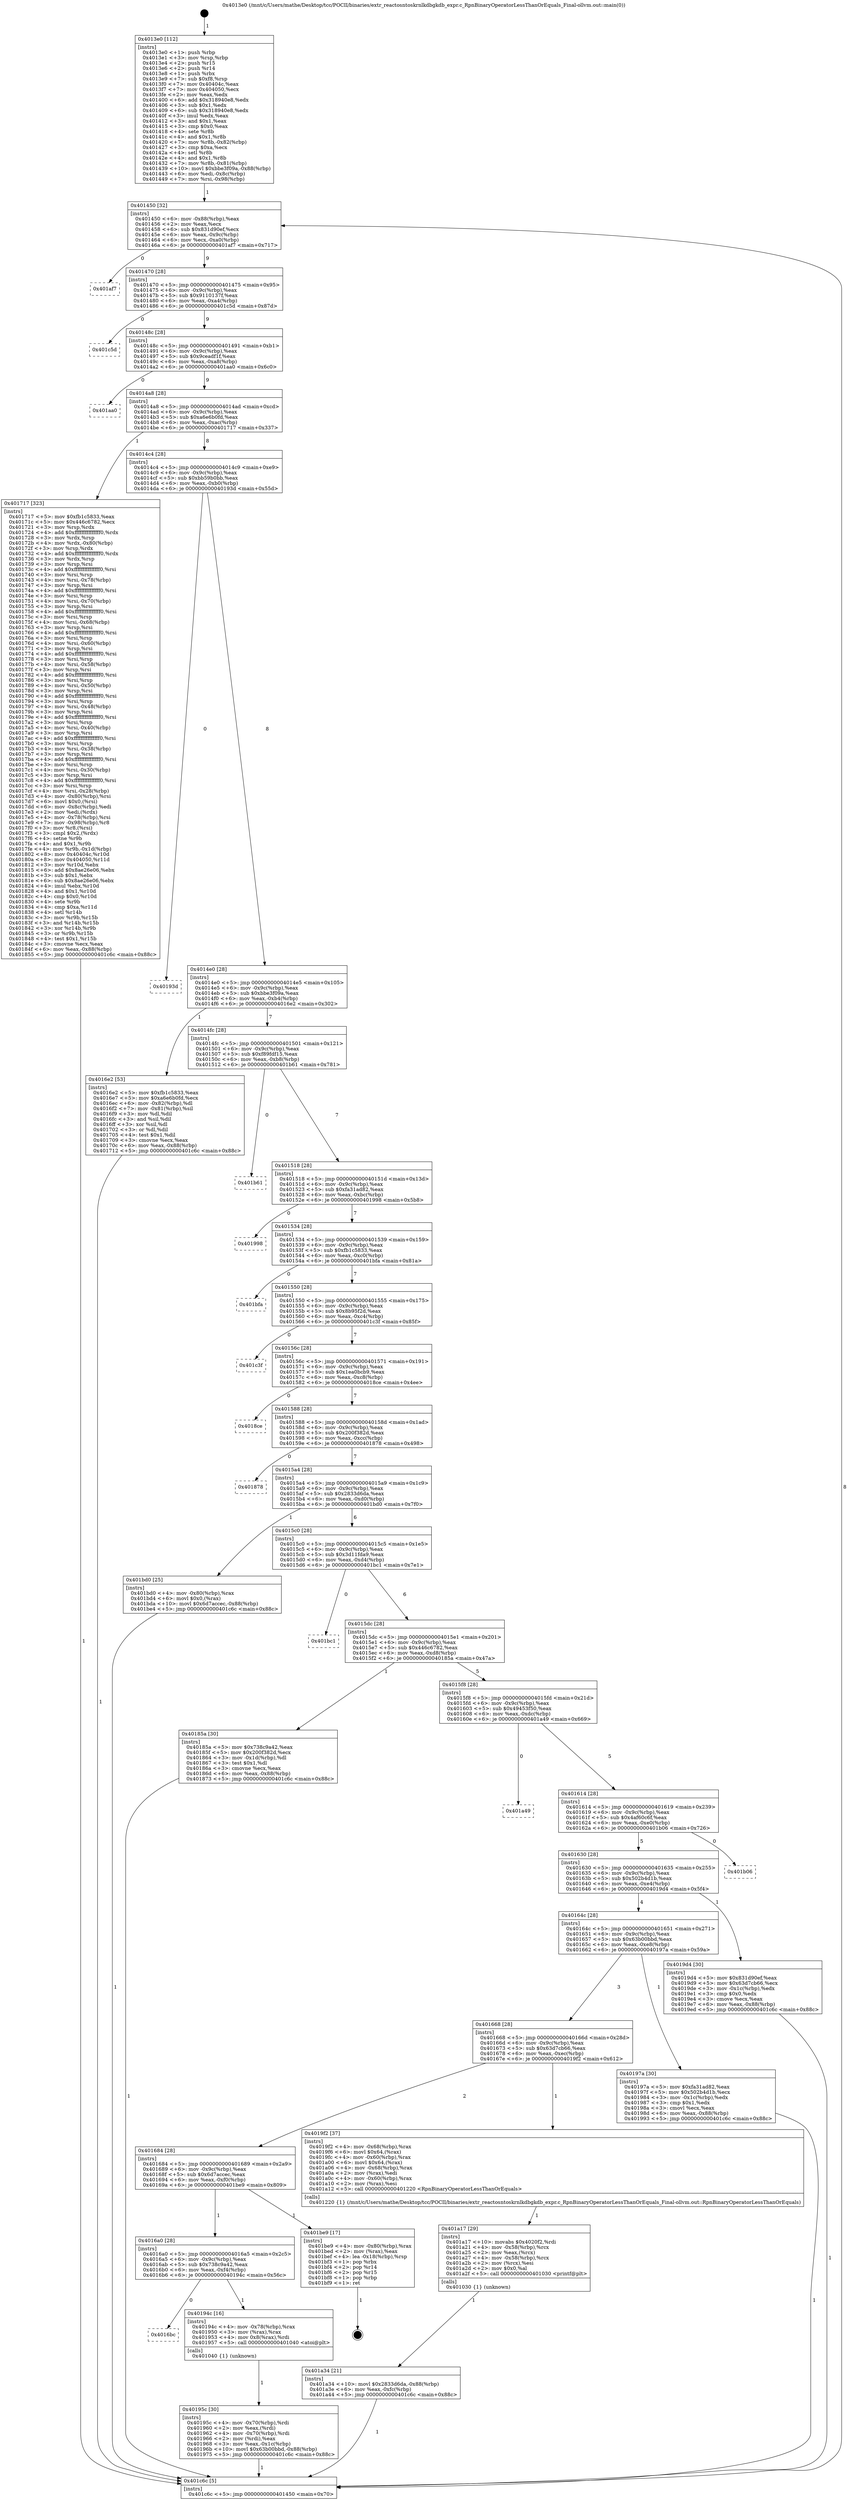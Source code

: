 digraph "0x4013e0" {
  label = "0x4013e0 (/mnt/c/Users/mathe/Desktop/tcc/POCII/binaries/extr_reactosntoskrnlkdbgkdb_expr.c_RpnBinaryOperatorLessThanOrEquals_Final-ollvm.out::main(0))"
  labelloc = "t"
  node[shape=record]

  Entry [label="",width=0.3,height=0.3,shape=circle,fillcolor=black,style=filled]
  "0x401450" [label="{
     0x401450 [32]\l
     | [instrs]\l
     &nbsp;&nbsp;0x401450 \<+6\>: mov -0x88(%rbp),%eax\l
     &nbsp;&nbsp;0x401456 \<+2\>: mov %eax,%ecx\l
     &nbsp;&nbsp;0x401458 \<+6\>: sub $0x831d90ef,%ecx\l
     &nbsp;&nbsp;0x40145e \<+6\>: mov %eax,-0x9c(%rbp)\l
     &nbsp;&nbsp;0x401464 \<+6\>: mov %ecx,-0xa0(%rbp)\l
     &nbsp;&nbsp;0x40146a \<+6\>: je 0000000000401af7 \<main+0x717\>\l
  }"]
  "0x401af7" [label="{
     0x401af7\l
  }", style=dashed]
  "0x401470" [label="{
     0x401470 [28]\l
     | [instrs]\l
     &nbsp;&nbsp;0x401470 \<+5\>: jmp 0000000000401475 \<main+0x95\>\l
     &nbsp;&nbsp;0x401475 \<+6\>: mov -0x9c(%rbp),%eax\l
     &nbsp;&nbsp;0x40147b \<+5\>: sub $0x9110137f,%eax\l
     &nbsp;&nbsp;0x401480 \<+6\>: mov %eax,-0xa4(%rbp)\l
     &nbsp;&nbsp;0x401486 \<+6\>: je 0000000000401c5d \<main+0x87d\>\l
  }"]
  Exit [label="",width=0.3,height=0.3,shape=circle,fillcolor=black,style=filled,peripheries=2]
  "0x401c5d" [label="{
     0x401c5d\l
  }", style=dashed]
  "0x40148c" [label="{
     0x40148c [28]\l
     | [instrs]\l
     &nbsp;&nbsp;0x40148c \<+5\>: jmp 0000000000401491 \<main+0xb1\>\l
     &nbsp;&nbsp;0x401491 \<+6\>: mov -0x9c(%rbp),%eax\l
     &nbsp;&nbsp;0x401497 \<+5\>: sub $0x9ceadf1f,%eax\l
     &nbsp;&nbsp;0x40149c \<+6\>: mov %eax,-0xa8(%rbp)\l
     &nbsp;&nbsp;0x4014a2 \<+6\>: je 0000000000401aa0 \<main+0x6c0\>\l
  }"]
  "0x401a34" [label="{
     0x401a34 [21]\l
     | [instrs]\l
     &nbsp;&nbsp;0x401a34 \<+10\>: movl $0x2833d6da,-0x88(%rbp)\l
     &nbsp;&nbsp;0x401a3e \<+6\>: mov %eax,-0xfc(%rbp)\l
     &nbsp;&nbsp;0x401a44 \<+5\>: jmp 0000000000401c6c \<main+0x88c\>\l
  }"]
  "0x401aa0" [label="{
     0x401aa0\l
  }", style=dashed]
  "0x4014a8" [label="{
     0x4014a8 [28]\l
     | [instrs]\l
     &nbsp;&nbsp;0x4014a8 \<+5\>: jmp 00000000004014ad \<main+0xcd\>\l
     &nbsp;&nbsp;0x4014ad \<+6\>: mov -0x9c(%rbp),%eax\l
     &nbsp;&nbsp;0x4014b3 \<+5\>: sub $0xa6e6b0fd,%eax\l
     &nbsp;&nbsp;0x4014b8 \<+6\>: mov %eax,-0xac(%rbp)\l
     &nbsp;&nbsp;0x4014be \<+6\>: je 0000000000401717 \<main+0x337\>\l
  }"]
  "0x401a17" [label="{
     0x401a17 [29]\l
     | [instrs]\l
     &nbsp;&nbsp;0x401a17 \<+10\>: movabs $0x4020f2,%rdi\l
     &nbsp;&nbsp;0x401a21 \<+4\>: mov -0x58(%rbp),%rcx\l
     &nbsp;&nbsp;0x401a25 \<+2\>: mov %eax,(%rcx)\l
     &nbsp;&nbsp;0x401a27 \<+4\>: mov -0x58(%rbp),%rcx\l
     &nbsp;&nbsp;0x401a2b \<+2\>: mov (%rcx),%esi\l
     &nbsp;&nbsp;0x401a2d \<+2\>: mov $0x0,%al\l
     &nbsp;&nbsp;0x401a2f \<+5\>: call 0000000000401030 \<printf@plt\>\l
     | [calls]\l
     &nbsp;&nbsp;0x401030 \{1\} (unknown)\l
  }"]
  "0x401717" [label="{
     0x401717 [323]\l
     | [instrs]\l
     &nbsp;&nbsp;0x401717 \<+5\>: mov $0xfb1c5833,%eax\l
     &nbsp;&nbsp;0x40171c \<+5\>: mov $0x446c6782,%ecx\l
     &nbsp;&nbsp;0x401721 \<+3\>: mov %rsp,%rdx\l
     &nbsp;&nbsp;0x401724 \<+4\>: add $0xfffffffffffffff0,%rdx\l
     &nbsp;&nbsp;0x401728 \<+3\>: mov %rdx,%rsp\l
     &nbsp;&nbsp;0x40172b \<+4\>: mov %rdx,-0x80(%rbp)\l
     &nbsp;&nbsp;0x40172f \<+3\>: mov %rsp,%rdx\l
     &nbsp;&nbsp;0x401732 \<+4\>: add $0xfffffffffffffff0,%rdx\l
     &nbsp;&nbsp;0x401736 \<+3\>: mov %rdx,%rsp\l
     &nbsp;&nbsp;0x401739 \<+3\>: mov %rsp,%rsi\l
     &nbsp;&nbsp;0x40173c \<+4\>: add $0xfffffffffffffff0,%rsi\l
     &nbsp;&nbsp;0x401740 \<+3\>: mov %rsi,%rsp\l
     &nbsp;&nbsp;0x401743 \<+4\>: mov %rsi,-0x78(%rbp)\l
     &nbsp;&nbsp;0x401747 \<+3\>: mov %rsp,%rsi\l
     &nbsp;&nbsp;0x40174a \<+4\>: add $0xfffffffffffffff0,%rsi\l
     &nbsp;&nbsp;0x40174e \<+3\>: mov %rsi,%rsp\l
     &nbsp;&nbsp;0x401751 \<+4\>: mov %rsi,-0x70(%rbp)\l
     &nbsp;&nbsp;0x401755 \<+3\>: mov %rsp,%rsi\l
     &nbsp;&nbsp;0x401758 \<+4\>: add $0xfffffffffffffff0,%rsi\l
     &nbsp;&nbsp;0x40175c \<+3\>: mov %rsi,%rsp\l
     &nbsp;&nbsp;0x40175f \<+4\>: mov %rsi,-0x68(%rbp)\l
     &nbsp;&nbsp;0x401763 \<+3\>: mov %rsp,%rsi\l
     &nbsp;&nbsp;0x401766 \<+4\>: add $0xfffffffffffffff0,%rsi\l
     &nbsp;&nbsp;0x40176a \<+3\>: mov %rsi,%rsp\l
     &nbsp;&nbsp;0x40176d \<+4\>: mov %rsi,-0x60(%rbp)\l
     &nbsp;&nbsp;0x401771 \<+3\>: mov %rsp,%rsi\l
     &nbsp;&nbsp;0x401774 \<+4\>: add $0xfffffffffffffff0,%rsi\l
     &nbsp;&nbsp;0x401778 \<+3\>: mov %rsi,%rsp\l
     &nbsp;&nbsp;0x40177b \<+4\>: mov %rsi,-0x58(%rbp)\l
     &nbsp;&nbsp;0x40177f \<+3\>: mov %rsp,%rsi\l
     &nbsp;&nbsp;0x401782 \<+4\>: add $0xfffffffffffffff0,%rsi\l
     &nbsp;&nbsp;0x401786 \<+3\>: mov %rsi,%rsp\l
     &nbsp;&nbsp;0x401789 \<+4\>: mov %rsi,-0x50(%rbp)\l
     &nbsp;&nbsp;0x40178d \<+3\>: mov %rsp,%rsi\l
     &nbsp;&nbsp;0x401790 \<+4\>: add $0xfffffffffffffff0,%rsi\l
     &nbsp;&nbsp;0x401794 \<+3\>: mov %rsi,%rsp\l
     &nbsp;&nbsp;0x401797 \<+4\>: mov %rsi,-0x48(%rbp)\l
     &nbsp;&nbsp;0x40179b \<+3\>: mov %rsp,%rsi\l
     &nbsp;&nbsp;0x40179e \<+4\>: add $0xfffffffffffffff0,%rsi\l
     &nbsp;&nbsp;0x4017a2 \<+3\>: mov %rsi,%rsp\l
     &nbsp;&nbsp;0x4017a5 \<+4\>: mov %rsi,-0x40(%rbp)\l
     &nbsp;&nbsp;0x4017a9 \<+3\>: mov %rsp,%rsi\l
     &nbsp;&nbsp;0x4017ac \<+4\>: add $0xfffffffffffffff0,%rsi\l
     &nbsp;&nbsp;0x4017b0 \<+3\>: mov %rsi,%rsp\l
     &nbsp;&nbsp;0x4017b3 \<+4\>: mov %rsi,-0x38(%rbp)\l
     &nbsp;&nbsp;0x4017b7 \<+3\>: mov %rsp,%rsi\l
     &nbsp;&nbsp;0x4017ba \<+4\>: add $0xfffffffffffffff0,%rsi\l
     &nbsp;&nbsp;0x4017be \<+3\>: mov %rsi,%rsp\l
     &nbsp;&nbsp;0x4017c1 \<+4\>: mov %rsi,-0x30(%rbp)\l
     &nbsp;&nbsp;0x4017c5 \<+3\>: mov %rsp,%rsi\l
     &nbsp;&nbsp;0x4017c8 \<+4\>: add $0xfffffffffffffff0,%rsi\l
     &nbsp;&nbsp;0x4017cc \<+3\>: mov %rsi,%rsp\l
     &nbsp;&nbsp;0x4017cf \<+4\>: mov %rsi,-0x28(%rbp)\l
     &nbsp;&nbsp;0x4017d3 \<+4\>: mov -0x80(%rbp),%rsi\l
     &nbsp;&nbsp;0x4017d7 \<+6\>: movl $0x0,(%rsi)\l
     &nbsp;&nbsp;0x4017dd \<+6\>: mov -0x8c(%rbp),%edi\l
     &nbsp;&nbsp;0x4017e3 \<+2\>: mov %edi,(%rdx)\l
     &nbsp;&nbsp;0x4017e5 \<+4\>: mov -0x78(%rbp),%rsi\l
     &nbsp;&nbsp;0x4017e9 \<+7\>: mov -0x98(%rbp),%r8\l
     &nbsp;&nbsp;0x4017f0 \<+3\>: mov %r8,(%rsi)\l
     &nbsp;&nbsp;0x4017f3 \<+3\>: cmpl $0x2,(%rdx)\l
     &nbsp;&nbsp;0x4017f6 \<+4\>: setne %r9b\l
     &nbsp;&nbsp;0x4017fa \<+4\>: and $0x1,%r9b\l
     &nbsp;&nbsp;0x4017fe \<+4\>: mov %r9b,-0x1d(%rbp)\l
     &nbsp;&nbsp;0x401802 \<+8\>: mov 0x40404c,%r10d\l
     &nbsp;&nbsp;0x40180a \<+8\>: mov 0x404050,%r11d\l
     &nbsp;&nbsp;0x401812 \<+3\>: mov %r10d,%ebx\l
     &nbsp;&nbsp;0x401815 \<+6\>: add $0x8ae26e06,%ebx\l
     &nbsp;&nbsp;0x40181b \<+3\>: sub $0x1,%ebx\l
     &nbsp;&nbsp;0x40181e \<+6\>: sub $0x8ae26e06,%ebx\l
     &nbsp;&nbsp;0x401824 \<+4\>: imul %ebx,%r10d\l
     &nbsp;&nbsp;0x401828 \<+4\>: and $0x1,%r10d\l
     &nbsp;&nbsp;0x40182c \<+4\>: cmp $0x0,%r10d\l
     &nbsp;&nbsp;0x401830 \<+4\>: sete %r9b\l
     &nbsp;&nbsp;0x401834 \<+4\>: cmp $0xa,%r11d\l
     &nbsp;&nbsp;0x401838 \<+4\>: setl %r14b\l
     &nbsp;&nbsp;0x40183c \<+3\>: mov %r9b,%r15b\l
     &nbsp;&nbsp;0x40183f \<+3\>: and %r14b,%r15b\l
     &nbsp;&nbsp;0x401842 \<+3\>: xor %r14b,%r9b\l
     &nbsp;&nbsp;0x401845 \<+3\>: or %r9b,%r15b\l
     &nbsp;&nbsp;0x401848 \<+4\>: test $0x1,%r15b\l
     &nbsp;&nbsp;0x40184c \<+3\>: cmovne %ecx,%eax\l
     &nbsp;&nbsp;0x40184f \<+6\>: mov %eax,-0x88(%rbp)\l
     &nbsp;&nbsp;0x401855 \<+5\>: jmp 0000000000401c6c \<main+0x88c\>\l
  }"]
  "0x4014c4" [label="{
     0x4014c4 [28]\l
     | [instrs]\l
     &nbsp;&nbsp;0x4014c4 \<+5\>: jmp 00000000004014c9 \<main+0xe9\>\l
     &nbsp;&nbsp;0x4014c9 \<+6\>: mov -0x9c(%rbp),%eax\l
     &nbsp;&nbsp;0x4014cf \<+5\>: sub $0xbb59b0bb,%eax\l
     &nbsp;&nbsp;0x4014d4 \<+6\>: mov %eax,-0xb0(%rbp)\l
     &nbsp;&nbsp;0x4014da \<+6\>: je 000000000040193d \<main+0x55d\>\l
  }"]
  "0x40195c" [label="{
     0x40195c [30]\l
     | [instrs]\l
     &nbsp;&nbsp;0x40195c \<+4\>: mov -0x70(%rbp),%rdi\l
     &nbsp;&nbsp;0x401960 \<+2\>: mov %eax,(%rdi)\l
     &nbsp;&nbsp;0x401962 \<+4\>: mov -0x70(%rbp),%rdi\l
     &nbsp;&nbsp;0x401966 \<+2\>: mov (%rdi),%eax\l
     &nbsp;&nbsp;0x401968 \<+3\>: mov %eax,-0x1c(%rbp)\l
     &nbsp;&nbsp;0x40196b \<+10\>: movl $0x63b00bbd,-0x88(%rbp)\l
     &nbsp;&nbsp;0x401975 \<+5\>: jmp 0000000000401c6c \<main+0x88c\>\l
  }"]
  "0x40193d" [label="{
     0x40193d\l
  }", style=dashed]
  "0x4014e0" [label="{
     0x4014e0 [28]\l
     | [instrs]\l
     &nbsp;&nbsp;0x4014e0 \<+5\>: jmp 00000000004014e5 \<main+0x105\>\l
     &nbsp;&nbsp;0x4014e5 \<+6\>: mov -0x9c(%rbp),%eax\l
     &nbsp;&nbsp;0x4014eb \<+5\>: sub $0xbbe3f09a,%eax\l
     &nbsp;&nbsp;0x4014f0 \<+6\>: mov %eax,-0xb4(%rbp)\l
     &nbsp;&nbsp;0x4014f6 \<+6\>: je 00000000004016e2 \<main+0x302\>\l
  }"]
  "0x4016bc" [label="{
     0x4016bc\l
  }", style=dashed]
  "0x4016e2" [label="{
     0x4016e2 [53]\l
     | [instrs]\l
     &nbsp;&nbsp;0x4016e2 \<+5\>: mov $0xfb1c5833,%eax\l
     &nbsp;&nbsp;0x4016e7 \<+5\>: mov $0xa6e6b0fd,%ecx\l
     &nbsp;&nbsp;0x4016ec \<+6\>: mov -0x82(%rbp),%dl\l
     &nbsp;&nbsp;0x4016f2 \<+7\>: mov -0x81(%rbp),%sil\l
     &nbsp;&nbsp;0x4016f9 \<+3\>: mov %dl,%dil\l
     &nbsp;&nbsp;0x4016fc \<+3\>: and %sil,%dil\l
     &nbsp;&nbsp;0x4016ff \<+3\>: xor %sil,%dl\l
     &nbsp;&nbsp;0x401702 \<+3\>: or %dl,%dil\l
     &nbsp;&nbsp;0x401705 \<+4\>: test $0x1,%dil\l
     &nbsp;&nbsp;0x401709 \<+3\>: cmovne %ecx,%eax\l
     &nbsp;&nbsp;0x40170c \<+6\>: mov %eax,-0x88(%rbp)\l
     &nbsp;&nbsp;0x401712 \<+5\>: jmp 0000000000401c6c \<main+0x88c\>\l
  }"]
  "0x4014fc" [label="{
     0x4014fc [28]\l
     | [instrs]\l
     &nbsp;&nbsp;0x4014fc \<+5\>: jmp 0000000000401501 \<main+0x121\>\l
     &nbsp;&nbsp;0x401501 \<+6\>: mov -0x9c(%rbp),%eax\l
     &nbsp;&nbsp;0x401507 \<+5\>: sub $0xf89fdf15,%eax\l
     &nbsp;&nbsp;0x40150c \<+6\>: mov %eax,-0xb8(%rbp)\l
     &nbsp;&nbsp;0x401512 \<+6\>: je 0000000000401b61 \<main+0x781\>\l
  }"]
  "0x401c6c" [label="{
     0x401c6c [5]\l
     | [instrs]\l
     &nbsp;&nbsp;0x401c6c \<+5\>: jmp 0000000000401450 \<main+0x70\>\l
  }"]
  "0x4013e0" [label="{
     0x4013e0 [112]\l
     | [instrs]\l
     &nbsp;&nbsp;0x4013e0 \<+1\>: push %rbp\l
     &nbsp;&nbsp;0x4013e1 \<+3\>: mov %rsp,%rbp\l
     &nbsp;&nbsp;0x4013e4 \<+2\>: push %r15\l
     &nbsp;&nbsp;0x4013e6 \<+2\>: push %r14\l
     &nbsp;&nbsp;0x4013e8 \<+1\>: push %rbx\l
     &nbsp;&nbsp;0x4013e9 \<+7\>: sub $0xf8,%rsp\l
     &nbsp;&nbsp;0x4013f0 \<+7\>: mov 0x40404c,%eax\l
     &nbsp;&nbsp;0x4013f7 \<+7\>: mov 0x404050,%ecx\l
     &nbsp;&nbsp;0x4013fe \<+2\>: mov %eax,%edx\l
     &nbsp;&nbsp;0x401400 \<+6\>: add $0x318940e8,%edx\l
     &nbsp;&nbsp;0x401406 \<+3\>: sub $0x1,%edx\l
     &nbsp;&nbsp;0x401409 \<+6\>: sub $0x318940e8,%edx\l
     &nbsp;&nbsp;0x40140f \<+3\>: imul %edx,%eax\l
     &nbsp;&nbsp;0x401412 \<+3\>: and $0x1,%eax\l
     &nbsp;&nbsp;0x401415 \<+3\>: cmp $0x0,%eax\l
     &nbsp;&nbsp;0x401418 \<+4\>: sete %r8b\l
     &nbsp;&nbsp;0x40141c \<+4\>: and $0x1,%r8b\l
     &nbsp;&nbsp;0x401420 \<+7\>: mov %r8b,-0x82(%rbp)\l
     &nbsp;&nbsp;0x401427 \<+3\>: cmp $0xa,%ecx\l
     &nbsp;&nbsp;0x40142a \<+4\>: setl %r8b\l
     &nbsp;&nbsp;0x40142e \<+4\>: and $0x1,%r8b\l
     &nbsp;&nbsp;0x401432 \<+7\>: mov %r8b,-0x81(%rbp)\l
     &nbsp;&nbsp;0x401439 \<+10\>: movl $0xbbe3f09a,-0x88(%rbp)\l
     &nbsp;&nbsp;0x401443 \<+6\>: mov %edi,-0x8c(%rbp)\l
     &nbsp;&nbsp;0x401449 \<+7\>: mov %rsi,-0x98(%rbp)\l
  }"]
  "0x40194c" [label="{
     0x40194c [16]\l
     | [instrs]\l
     &nbsp;&nbsp;0x40194c \<+4\>: mov -0x78(%rbp),%rax\l
     &nbsp;&nbsp;0x401950 \<+3\>: mov (%rax),%rax\l
     &nbsp;&nbsp;0x401953 \<+4\>: mov 0x8(%rax),%rdi\l
     &nbsp;&nbsp;0x401957 \<+5\>: call 0000000000401040 \<atoi@plt\>\l
     | [calls]\l
     &nbsp;&nbsp;0x401040 \{1\} (unknown)\l
  }"]
  "0x4016a0" [label="{
     0x4016a0 [28]\l
     | [instrs]\l
     &nbsp;&nbsp;0x4016a0 \<+5\>: jmp 00000000004016a5 \<main+0x2c5\>\l
     &nbsp;&nbsp;0x4016a5 \<+6\>: mov -0x9c(%rbp),%eax\l
     &nbsp;&nbsp;0x4016ab \<+5\>: sub $0x738c9a42,%eax\l
     &nbsp;&nbsp;0x4016b0 \<+6\>: mov %eax,-0xf4(%rbp)\l
     &nbsp;&nbsp;0x4016b6 \<+6\>: je 000000000040194c \<main+0x56c\>\l
  }"]
  "0x401b61" [label="{
     0x401b61\l
  }", style=dashed]
  "0x401518" [label="{
     0x401518 [28]\l
     | [instrs]\l
     &nbsp;&nbsp;0x401518 \<+5\>: jmp 000000000040151d \<main+0x13d\>\l
     &nbsp;&nbsp;0x40151d \<+6\>: mov -0x9c(%rbp),%eax\l
     &nbsp;&nbsp;0x401523 \<+5\>: sub $0xfa31ad82,%eax\l
     &nbsp;&nbsp;0x401528 \<+6\>: mov %eax,-0xbc(%rbp)\l
     &nbsp;&nbsp;0x40152e \<+6\>: je 0000000000401998 \<main+0x5b8\>\l
  }"]
  "0x401be9" [label="{
     0x401be9 [17]\l
     | [instrs]\l
     &nbsp;&nbsp;0x401be9 \<+4\>: mov -0x80(%rbp),%rax\l
     &nbsp;&nbsp;0x401bed \<+2\>: mov (%rax),%eax\l
     &nbsp;&nbsp;0x401bef \<+4\>: lea -0x18(%rbp),%rsp\l
     &nbsp;&nbsp;0x401bf3 \<+1\>: pop %rbx\l
     &nbsp;&nbsp;0x401bf4 \<+2\>: pop %r14\l
     &nbsp;&nbsp;0x401bf6 \<+2\>: pop %r15\l
     &nbsp;&nbsp;0x401bf8 \<+1\>: pop %rbp\l
     &nbsp;&nbsp;0x401bf9 \<+1\>: ret\l
  }"]
  "0x401998" [label="{
     0x401998\l
  }", style=dashed]
  "0x401534" [label="{
     0x401534 [28]\l
     | [instrs]\l
     &nbsp;&nbsp;0x401534 \<+5\>: jmp 0000000000401539 \<main+0x159\>\l
     &nbsp;&nbsp;0x401539 \<+6\>: mov -0x9c(%rbp),%eax\l
     &nbsp;&nbsp;0x40153f \<+5\>: sub $0xfb1c5833,%eax\l
     &nbsp;&nbsp;0x401544 \<+6\>: mov %eax,-0xc0(%rbp)\l
     &nbsp;&nbsp;0x40154a \<+6\>: je 0000000000401bfa \<main+0x81a\>\l
  }"]
  "0x401684" [label="{
     0x401684 [28]\l
     | [instrs]\l
     &nbsp;&nbsp;0x401684 \<+5\>: jmp 0000000000401689 \<main+0x2a9\>\l
     &nbsp;&nbsp;0x401689 \<+6\>: mov -0x9c(%rbp),%eax\l
     &nbsp;&nbsp;0x40168f \<+5\>: sub $0x6d7accec,%eax\l
     &nbsp;&nbsp;0x401694 \<+6\>: mov %eax,-0xf0(%rbp)\l
     &nbsp;&nbsp;0x40169a \<+6\>: je 0000000000401be9 \<main+0x809\>\l
  }"]
  "0x401bfa" [label="{
     0x401bfa\l
  }", style=dashed]
  "0x401550" [label="{
     0x401550 [28]\l
     | [instrs]\l
     &nbsp;&nbsp;0x401550 \<+5\>: jmp 0000000000401555 \<main+0x175\>\l
     &nbsp;&nbsp;0x401555 \<+6\>: mov -0x9c(%rbp),%eax\l
     &nbsp;&nbsp;0x40155b \<+5\>: sub $0x8b95f2d,%eax\l
     &nbsp;&nbsp;0x401560 \<+6\>: mov %eax,-0xc4(%rbp)\l
     &nbsp;&nbsp;0x401566 \<+6\>: je 0000000000401c3f \<main+0x85f\>\l
  }"]
  "0x4019f2" [label="{
     0x4019f2 [37]\l
     | [instrs]\l
     &nbsp;&nbsp;0x4019f2 \<+4\>: mov -0x68(%rbp),%rax\l
     &nbsp;&nbsp;0x4019f6 \<+6\>: movl $0x64,(%rax)\l
     &nbsp;&nbsp;0x4019fc \<+4\>: mov -0x60(%rbp),%rax\l
     &nbsp;&nbsp;0x401a00 \<+6\>: movl $0x64,(%rax)\l
     &nbsp;&nbsp;0x401a06 \<+4\>: mov -0x68(%rbp),%rax\l
     &nbsp;&nbsp;0x401a0a \<+2\>: mov (%rax),%edi\l
     &nbsp;&nbsp;0x401a0c \<+4\>: mov -0x60(%rbp),%rax\l
     &nbsp;&nbsp;0x401a10 \<+2\>: mov (%rax),%esi\l
     &nbsp;&nbsp;0x401a12 \<+5\>: call 0000000000401220 \<RpnBinaryOperatorLessThanOrEquals\>\l
     | [calls]\l
     &nbsp;&nbsp;0x401220 \{1\} (/mnt/c/Users/mathe/Desktop/tcc/POCII/binaries/extr_reactosntoskrnlkdbgkdb_expr.c_RpnBinaryOperatorLessThanOrEquals_Final-ollvm.out::RpnBinaryOperatorLessThanOrEquals)\l
  }"]
  "0x401c3f" [label="{
     0x401c3f\l
  }", style=dashed]
  "0x40156c" [label="{
     0x40156c [28]\l
     | [instrs]\l
     &nbsp;&nbsp;0x40156c \<+5\>: jmp 0000000000401571 \<main+0x191\>\l
     &nbsp;&nbsp;0x401571 \<+6\>: mov -0x9c(%rbp),%eax\l
     &nbsp;&nbsp;0x401577 \<+5\>: sub $0x1ea0bcb9,%eax\l
     &nbsp;&nbsp;0x40157c \<+6\>: mov %eax,-0xc8(%rbp)\l
     &nbsp;&nbsp;0x401582 \<+6\>: je 00000000004018ce \<main+0x4ee\>\l
  }"]
  "0x401668" [label="{
     0x401668 [28]\l
     | [instrs]\l
     &nbsp;&nbsp;0x401668 \<+5\>: jmp 000000000040166d \<main+0x28d\>\l
     &nbsp;&nbsp;0x40166d \<+6\>: mov -0x9c(%rbp),%eax\l
     &nbsp;&nbsp;0x401673 \<+5\>: sub $0x63d7cb66,%eax\l
     &nbsp;&nbsp;0x401678 \<+6\>: mov %eax,-0xec(%rbp)\l
     &nbsp;&nbsp;0x40167e \<+6\>: je 00000000004019f2 \<main+0x612\>\l
  }"]
  "0x4018ce" [label="{
     0x4018ce\l
  }", style=dashed]
  "0x401588" [label="{
     0x401588 [28]\l
     | [instrs]\l
     &nbsp;&nbsp;0x401588 \<+5\>: jmp 000000000040158d \<main+0x1ad\>\l
     &nbsp;&nbsp;0x40158d \<+6\>: mov -0x9c(%rbp),%eax\l
     &nbsp;&nbsp;0x401593 \<+5\>: sub $0x200f382d,%eax\l
     &nbsp;&nbsp;0x401598 \<+6\>: mov %eax,-0xcc(%rbp)\l
     &nbsp;&nbsp;0x40159e \<+6\>: je 0000000000401878 \<main+0x498\>\l
  }"]
  "0x40197a" [label="{
     0x40197a [30]\l
     | [instrs]\l
     &nbsp;&nbsp;0x40197a \<+5\>: mov $0xfa31ad82,%eax\l
     &nbsp;&nbsp;0x40197f \<+5\>: mov $0x502b4d1b,%ecx\l
     &nbsp;&nbsp;0x401984 \<+3\>: mov -0x1c(%rbp),%edx\l
     &nbsp;&nbsp;0x401987 \<+3\>: cmp $0x1,%edx\l
     &nbsp;&nbsp;0x40198a \<+3\>: cmovl %ecx,%eax\l
     &nbsp;&nbsp;0x40198d \<+6\>: mov %eax,-0x88(%rbp)\l
     &nbsp;&nbsp;0x401993 \<+5\>: jmp 0000000000401c6c \<main+0x88c\>\l
  }"]
  "0x401878" [label="{
     0x401878\l
  }", style=dashed]
  "0x4015a4" [label="{
     0x4015a4 [28]\l
     | [instrs]\l
     &nbsp;&nbsp;0x4015a4 \<+5\>: jmp 00000000004015a9 \<main+0x1c9\>\l
     &nbsp;&nbsp;0x4015a9 \<+6\>: mov -0x9c(%rbp),%eax\l
     &nbsp;&nbsp;0x4015af \<+5\>: sub $0x2833d6da,%eax\l
     &nbsp;&nbsp;0x4015b4 \<+6\>: mov %eax,-0xd0(%rbp)\l
     &nbsp;&nbsp;0x4015ba \<+6\>: je 0000000000401bd0 \<main+0x7f0\>\l
  }"]
  "0x40164c" [label="{
     0x40164c [28]\l
     | [instrs]\l
     &nbsp;&nbsp;0x40164c \<+5\>: jmp 0000000000401651 \<main+0x271\>\l
     &nbsp;&nbsp;0x401651 \<+6\>: mov -0x9c(%rbp),%eax\l
     &nbsp;&nbsp;0x401657 \<+5\>: sub $0x63b00bbd,%eax\l
     &nbsp;&nbsp;0x40165c \<+6\>: mov %eax,-0xe8(%rbp)\l
     &nbsp;&nbsp;0x401662 \<+6\>: je 000000000040197a \<main+0x59a\>\l
  }"]
  "0x401bd0" [label="{
     0x401bd0 [25]\l
     | [instrs]\l
     &nbsp;&nbsp;0x401bd0 \<+4\>: mov -0x80(%rbp),%rax\l
     &nbsp;&nbsp;0x401bd4 \<+6\>: movl $0x0,(%rax)\l
     &nbsp;&nbsp;0x401bda \<+10\>: movl $0x6d7accec,-0x88(%rbp)\l
     &nbsp;&nbsp;0x401be4 \<+5\>: jmp 0000000000401c6c \<main+0x88c\>\l
  }"]
  "0x4015c0" [label="{
     0x4015c0 [28]\l
     | [instrs]\l
     &nbsp;&nbsp;0x4015c0 \<+5\>: jmp 00000000004015c5 \<main+0x1e5\>\l
     &nbsp;&nbsp;0x4015c5 \<+6\>: mov -0x9c(%rbp),%eax\l
     &nbsp;&nbsp;0x4015cb \<+5\>: sub $0x3d11fda9,%eax\l
     &nbsp;&nbsp;0x4015d0 \<+6\>: mov %eax,-0xd4(%rbp)\l
     &nbsp;&nbsp;0x4015d6 \<+6\>: je 0000000000401bc1 \<main+0x7e1\>\l
  }"]
  "0x4019d4" [label="{
     0x4019d4 [30]\l
     | [instrs]\l
     &nbsp;&nbsp;0x4019d4 \<+5\>: mov $0x831d90ef,%eax\l
     &nbsp;&nbsp;0x4019d9 \<+5\>: mov $0x63d7cb66,%ecx\l
     &nbsp;&nbsp;0x4019de \<+3\>: mov -0x1c(%rbp),%edx\l
     &nbsp;&nbsp;0x4019e1 \<+3\>: cmp $0x0,%edx\l
     &nbsp;&nbsp;0x4019e4 \<+3\>: cmove %ecx,%eax\l
     &nbsp;&nbsp;0x4019e7 \<+6\>: mov %eax,-0x88(%rbp)\l
     &nbsp;&nbsp;0x4019ed \<+5\>: jmp 0000000000401c6c \<main+0x88c\>\l
  }"]
  "0x401bc1" [label="{
     0x401bc1\l
  }", style=dashed]
  "0x4015dc" [label="{
     0x4015dc [28]\l
     | [instrs]\l
     &nbsp;&nbsp;0x4015dc \<+5\>: jmp 00000000004015e1 \<main+0x201\>\l
     &nbsp;&nbsp;0x4015e1 \<+6\>: mov -0x9c(%rbp),%eax\l
     &nbsp;&nbsp;0x4015e7 \<+5\>: sub $0x446c6782,%eax\l
     &nbsp;&nbsp;0x4015ec \<+6\>: mov %eax,-0xd8(%rbp)\l
     &nbsp;&nbsp;0x4015f2 \<+6\>: je 000000000040185a \<main+0x47a\>\l
  }"]
  "0x401630" [label="{
     0x401630 [28]\l
     | [instrs]\l
     &nbsp;&nbsp;0x401630 \<+5\>: jmp 0000000000401635 \<main+0x255\>\l
     &nbsp;&nbsp;0x401635 \<+6\>: mov -0x9c(%rbp),%eax\l
     &nbsp;&nbsp;0x40163b \<+5\>: sub $0x502b4d1b,%eax\l
     &nbsp;&nbsp;0x401640 \<+6\>: mov %eax,-0xe4(%rbp)\l
     &nbsp;&nbsp;0x401646 \<+6\>: je 00000000004019d4 \<main+0x5f4\>\l
  }"]
  "0x40185a" [label="{
     0x40185a [30]\l
     | [instrs]\l
     &nbsp;&nbsp;0x40185a \<+5\>: mov $0x738c9a42,%eax\l
     &nbsp;&nbsp;0x40185f \<+5\>: mov $0x200f382d,%ecx\l
     &nbsp;&nbsp;0x401864 \<+3\>: mov -0x1d(%rbp),%dl\l
     &nbsp;&nbsp;0x401867 \<+3\>: test $0x1,%dl\l
     &nbsp;&nbsp;0x40186a \<+3\>: cmovne %ecx,%eax\l
     &nbsp;&nbsp;0x40186d \<+6\>: mov %eax,-0x88(%rbp)\l
     &nbsp;&nbsp;0x401873 \<+5\>: jmp 0000000000401c6c \<main+0x88c\>\l
  }"]
  "0x4015f8" [label="{
     0x4015f8 [28]\l
     | [instrs]\l
     &nbsp;&nbsp;0x4015f8 \<+5\>: jmp 00000000004015fd \<main+0x21d\>\l
     &nbsp;&nbsp;0x4015fd \<+6\>: mov -0x9c(%rbp),%eax\l
     &nbsp;&nbsp;0x401603 \<+5\>: sub $0x49453f50,%eax\l
     &nbsp;&nbsp;0x401608 \<+6\>: mov %eax,-0xdc(%rbp)\l
     &nbsp;&nbsp;0x40160e \<+6\>: je 0000000000401a49 \<main+0x669\>\l
  }"]
  "0x401b06" [label="{
     0x401b06\l
  }", style=dashed]
  "0x401a49" [label="{
     0x401a49\l
  }", style=dashed]
  "0x401614" [label="{
     0x401614 [28]\l
     | [instrs]\l
     &nbsp;&nbsp;0x401614 \<+5\>: jmp 0000000000401619 \<main+0x239\>\l
     &nbsp;&nbsp;0x401619 \<+6\>: mov -0x9c(%rbp),%eax\l
     &nbsp;&nbsp;0x40161f \<+5\>: sub $0x4af60c6f,%eax\l
     &nbsp;&nbsp;0x401624 \<+6\>: mov %eax,-0xe0(%rbp)\l
     &nbsp;&nbsp;0x40162a \<+6\>: je 0000000000401b06 \<main+0x726\>\l
  }"]
  Entry -> "0x4013e0" [label=" 1"]
  "0x401450" -> "0x401af7" [label=" 0"]
  "0x401450" -> "0x401470" [label=" 9"]
  "0x401be9" -> Exit [label=" 1"]
  "0x401470" -> "0x401c5d" [label=" 0"]
  "0x401470" -> "0x40148c" [label=" 9"]
  "0x401bd0" -> "0x401c6c" [label=" 1"]
  "0x40148c" -> "0x401aa0" [label=" 0"]
  "0x40148c" -> "0x4014a8" [label=" 9"]
  "0x401a34" -> "0x401c6c" [label=" 1"]
  "0x4014a8" -> "0x401717" [label=" 1"]
  "0x4014a8" -> "0x4014c4" [label=" 8"]
  "0x401a17" -> "0x401a34" [label=" 1"]
  "0x4014c4" -> "0x40193d" [label=" 0"]
  "0x4014c4" -> "0x4014e0" [label=" 8"]
  "0x4019f2" -> "0x401a17" [label=" 1"]
  "0x4014e0" -> "0x4016e2" [label=" 1"]
  "0x4014e0" -> "0x4014fc" [label=" 7"]
  "0x4016e2" -> "0x401c6c" [label=" 1"]
  "0x4013e0" -> "0x401450" [label=" 1"]
  "0x401c6c" -> "0x401450" [label=" 8"]
  "0x4019d4" -> "0x401c6c" [label=" 1"]
  "0x401717" -> "0x401c6c" [label=" 1"]
  "0x40197a" -> "0x401c6c" [label=" 1"]
  "0x4014fc" -> "0x401b61" [label=" 0"]
  "0x4014fc" -> "0x401518" [label=" 7"]
  "0x40194c" -> "0x40195c" [label=" 1"]
  "0x401518" -> "0x401998" [label=" 0"]
  "0x401518" -> "0x401534" [label=" 7"]
  "0x4016a0" -> "0x4016bc" [label=" 0"]
  "0x401534" -> "0x401bfa" [label=" 0"]
  "0x401534" -> "0x401550" [label=" 7"]
  "0x40195c" -> "0x401c6c" [label=" 1"]
  "0x401550" -> "0x401c3f" [label=" 0"]
  "0x401550" -> "0x40156c" [label=" 7"]
  "0x401684" -> "0x4016a0" [label=" 1"]
  "0x40156c" -> "0x4018ce" [label=" 0"]
  "0x40156c" -> "0x401588" [label=" 7"]
  "0x4016a0" -> "0x40194c" [label=" 1"]
  "0x401588" -> "0x401878" [label=" 0"]
  "0x401588" -> "0x4015a4" [label=" 7"]
  "0x401668" -> "0x401684" [label=" 2"]
  "0x4015a4" -> "0x401bd0" [label=" 1"]
  "0x4015a4" -> "0x4015c0" [label=" 6"]
  "0x401684" -> "0x401be9" [label=" 1"]
  "0x4015c0" -> "0x401bc1" [label=" 0"]
  "0x4015c0" -> "0x4015dc" [label=" 6"]
  "0x40164c" -> "0x401668" [label=" 3"]
  "0x4015dc" -> "0x40185a" [label=" 1"]
  "0x4015dc" -> "0x4015f8" [label=" 5"]
  "0x40185a" -> "0x401c6c" [label=" 1"]
  "0x401668" -> "0x4019f2" [label=" 1"]
  "0x4015f8" -> "0x401a49" [label=" 0"]
  "0x4015f8" -> "0x401614" [label=" 5"]
  "0x401630" -> "0x40164c" [label=" 4"]
  "0x401614" -> "0x401b06" [label=" 0"]
  "0x401614" -> "0x401630" [label=" 5"]
  "0x40164c" -> "0x40197a" [label=" 1"]
  "0x401630" -> "0x4019d4" [label=" 1"]
}
